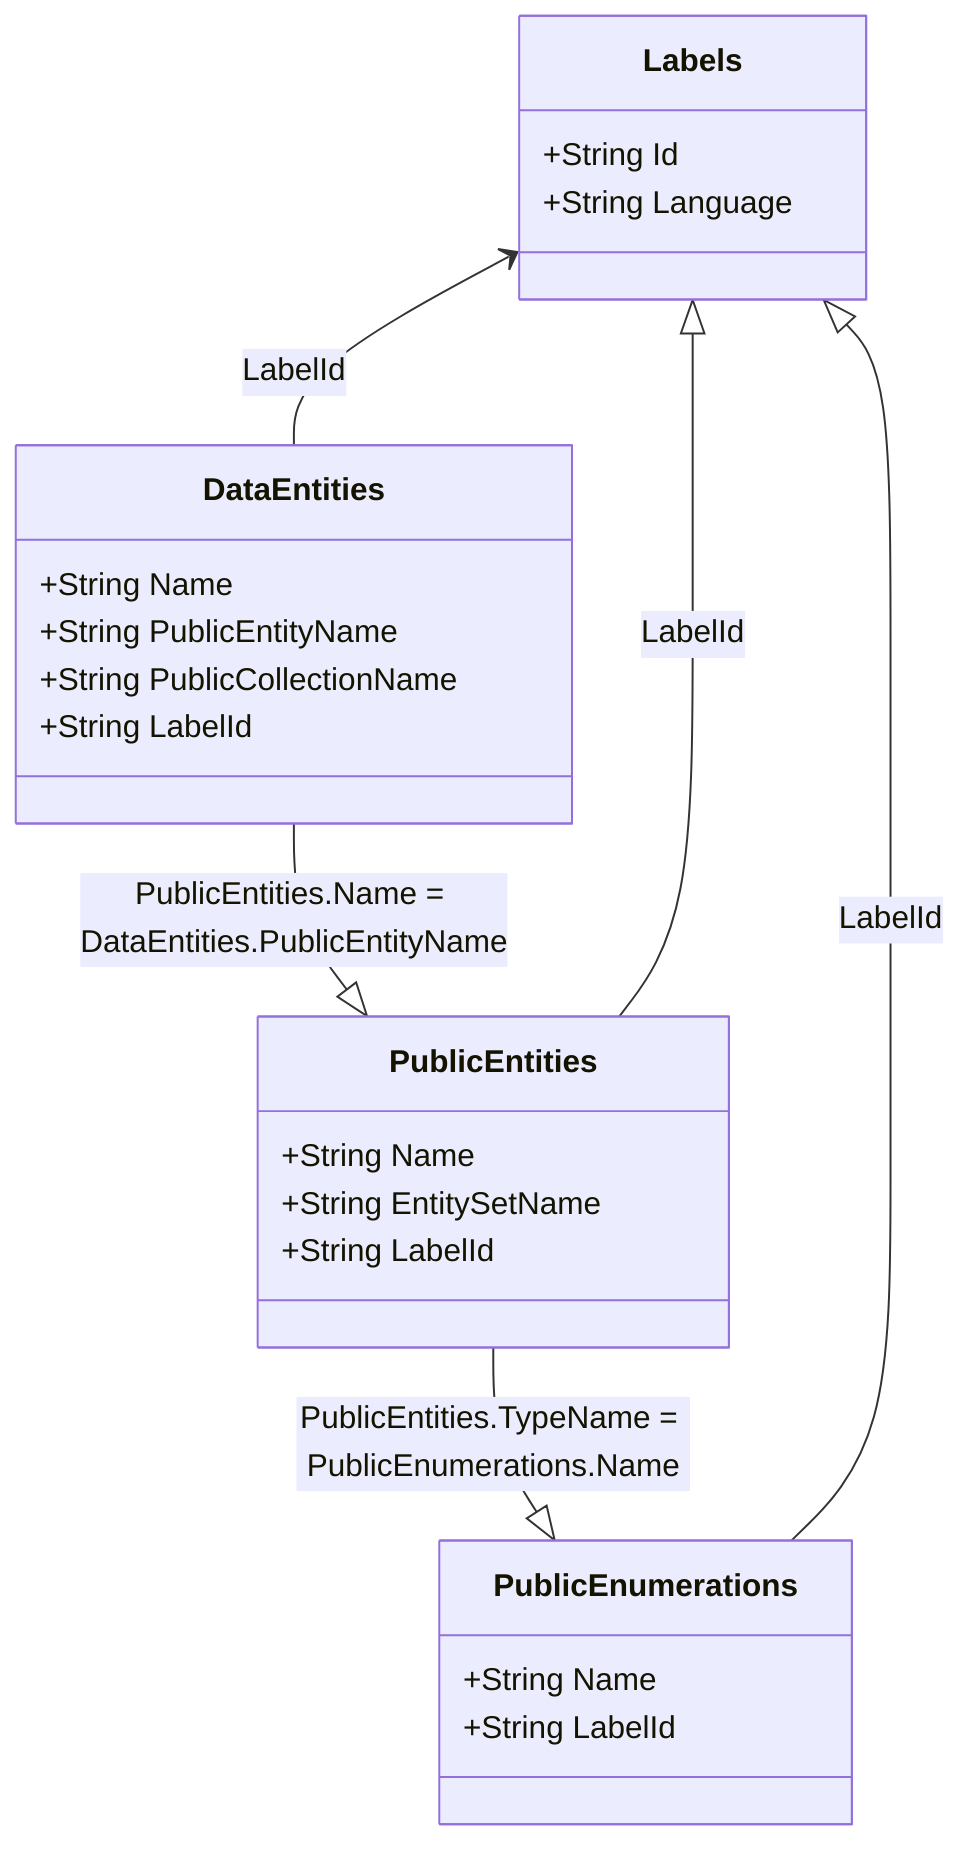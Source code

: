 classDiagram
      DataEntities --|> PublicEntities : PublicEntities.Name = DataEntities.PublicEntityName
      PublicEntities --|> PublicEnumerations : PublicEntities.TypeName = PublicEnumerations.Name
      Labels <-- DataEntities : LabelId
      Labels <|-- PublicEntities : LabelId
      Labels <|-- PublicEnumerations : LabelId
      class Labels{
          +String Id
          +String Language
      }
      class DataEntities{
          +String Name
          +String PublicEntityName
          +String PublicCollectionName
          +String LabelId
      }
      class PublicEntities{
          +String Name
          +String EntitySetName
          +String LabelId
      }
      class PublicEnumerations{
          +String Name
          +String LabelId
      }
      link Labels "[Labels](#Labels)"
      link DataEntities "[Data Entities](#Data-Entities)"
      link PublicEntities "[Public Entities](#Public-Entities)"
      link PublicEnumerations "[Public Enumerations](#Public-Enumerations)"